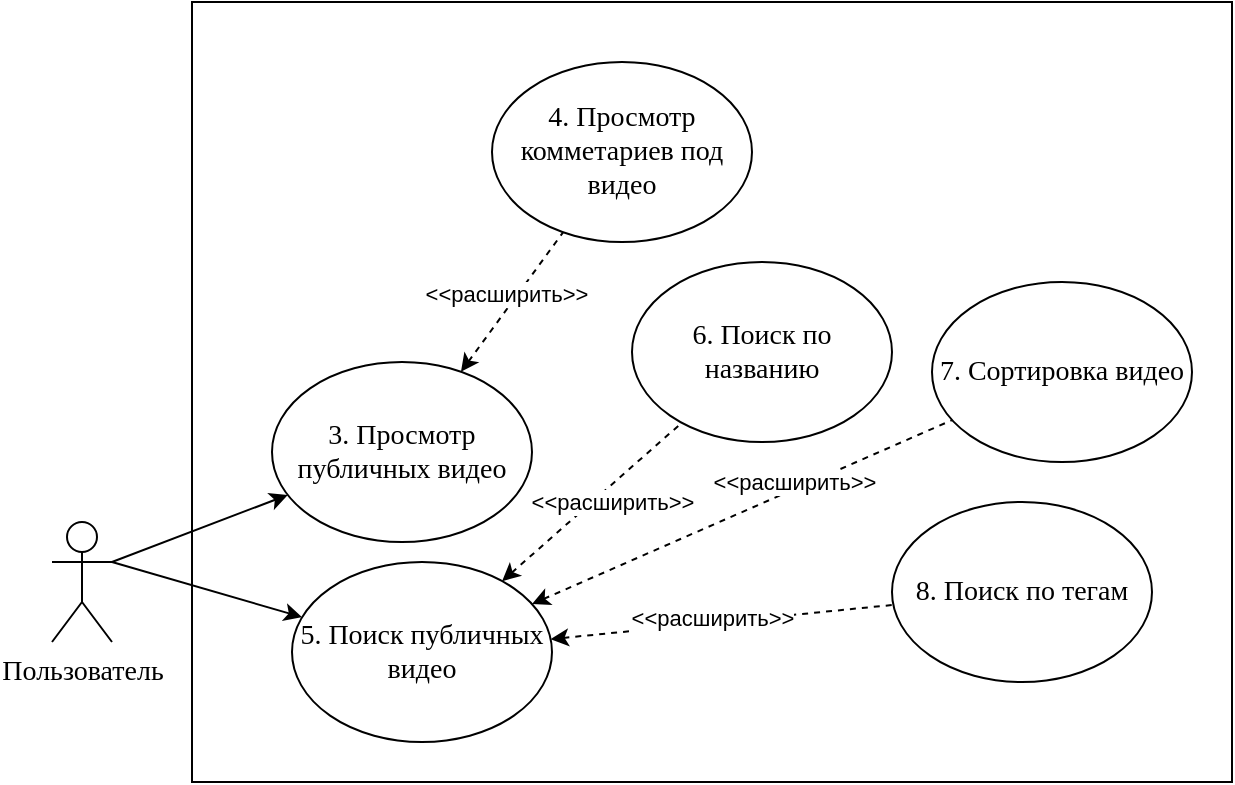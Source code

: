 <mxfile version="24.7.8">
  <diagram name="Страница — 1" id="E6bSnF_VHT4iEEO59rYy">
    <mxGraphModel dx="1000" dy="591" grid="1" gridSize="10" guides="1" tooltips="1" connect="1" arrows="1" fold="1" page="1" pageScale="1" pageWidth="827" pageHeight="1169" math="0" shadow="0">
      <root>
        <mxCell id="0" />
        <mxCell id="1" parent="0" />
        <mxCell id="m1uOOj59rF31rRHAzahm-8" value="" style="rounded=0;whiteSpace=wrap;html=1;" parent="1" vertex="1">
          <mxGeometry x="580" y="40" width="520" height="390" as="geometry" />
        </mxCell>
        <mxCell id="gjHrM2PTtC39Y9KLKscD-3" style="edgeStyle=none;shape=connector;rounded=0;orthogonalLoop=1;jettySize=auto;html=1;exitX=1;exitY=0.333;exitDx=0;exitDy=0;exitPerimeter=0;strokeColor=default;align=center;verticalAlign=middle;fontFamily=Helvetica;fontSize=11;fontColor=default;labelBackgroundColor=default;endArrow=classic;" parent="1" source="4aJVaFBn8uNp1Ig8Rj45-1" target="4aJVaFBn8uNp1Ig8Rj45-6" edge="1">
          <mxGeometry relative="1" as="geometry" />
        </mxCell>
        <mxCell id="gjHrM2PTtC39Y9KLKscD-4" style="edgeStyle=none;shape=connector;rounded=0;orthogonalLoop=1;jettySize=auto;html=1;exitX=1;exitY=0.333;exitDx=0;exitDy=0;exitPerimeter=0;strokeColor=default;align=center;verticalAlign=middle;fontFamily=Helvetica;fontSize=11;fontColor=default;labelBackgroundColor=default;endArrow=classic;" parent="1" source="4aJVaFBn8uNp1Ig8Rj45-1" target="4aJVaFBn8uNp1Ig8Rj45-7" edge="1">
          <mxGeometry relative="1" as="geometry" />
        </mxCell>
        <mxCell id="4aJVaFBn8uNp1Ig8Rj45-1" value="Пользователь" style="shape=umlActor;verticalLabelPosition=bottom;verticalAlign=top;html=1;outlineConnect=0;fontFamily=Times New Roman;fontSize=14;" parent="1" vertex="1">
          <mxGeometry x="510" y="300" width="30" height="60" as="geometry" />
        </mxCell>
        <mxCell id="m1uOOj59rF31rRHAzahm-50" style="edgeStyle=none;shape=connector;rounded=0;orthogonalLoop=1;jettySize=auto;html=1;dashed=1;strokeColor=default;align=center;verticalAlign=middle;fontFamily=Helvetica;fontSize=11;fontColor=default;labelBackgroundColor=default;startArrow=classic;startFill=1;endArrow=none;endFill=0;" parent="1" source="4aJVaFBn8uNp1Ig8Rj45-6" target="m1uOOj59rF31rRHAzahm-49" edge="1">
          <mxGeometry relative="1" as="geometry" />
        </mxCell>
        <mxCell id="m1uOOj59rF31rRHAzahm-81" value="&amp;lt;&amp;lt;расширить&amp;gt;&amp;gt;" style="edgeLabel;html=1;align=center;verticalAlign=middle;resizable=0;points=[];fontFamily=Helvetica;fontSize=11;fontColor=default;labelBackgroundColor=default;" parent="m1uOOj59rF31rRHAzahm-50" vertex="1" connectable="0">
          <mxGeometry x="0.027" y="5" relative="1" as="geometry">
            <mxPoint as="offset" />
          </mxGeometry>
        </mxCell>
        <mxCell id="4aJVaFBn8uNp1Ig8Rj45-6" value="3. Просмотр публичных видео" style="ellipse;whiteSpace=wrap;html=1;fontFamily=Times New Roman;fontSize=14;" parent="1" vertex="1">
          <mxGeometry x="620" y="220" width="130" height="90" as="geometry" />
        </mxCell>
        <mxCell id="m1uOOj59rF31rRHAzahm-11" style="edgeStyle=none;shape=connector;rounded=0;orthogonalLoop=1;jettySize=auto;html=1;dashed=1;strokeColor=default;align=center;verticalAlign=middle;fontFamily=Helvetica;fontSize=11;fontColor=default;labelBackgroundColor=default;startArrow=classic;startFill=1;endArrow=none;endFill=0;" parent="1" source="4aJVaFBn8uNp1Ig8Rj45-7" target="m1uOOj59rF31rRHAzahm-9" edge="1">
          <mxGeometry relative="1" as="geometry" />
        </mxCell>
        <mxCell id="m1uOOj59rF31rRHAzahm-80" value="&amp;lt;&amp;lt;расширить&amp;gt;&amp;gt;" style="edgeLabel;html=1;align=center;verticalAlign=middle;resizable=0;points=[];fontFamily=Helvetica;fontSize=11;fontColor=default;labelBackgroundColor=default;" parent="m1uOOj59rF31rRHAzahm-11" vertex="1" connectable="0">
          <mxGeometry x="-0.0" y="3" relative="1" as="geometry">
            <mxPoint x="12" y="2" as="offset" />
          </mxGeometry>
        </mxCell>
        <mxCell id="m1uOOj59rF31rRHAzahm-12" style="edgeStyle=none;shape=connector;rounded=0;orthogonalLoop=1;jettySize=auto;html=1;dashed=1;strokeColor=default;align=center;verticalAlign=middle;fontFamily=Helvetica;fontSize=11;fontColor=default;labelBackgroundColor=default;startArrow=classic;startFill=1;endArrow=none;endFill=0;" parent="1" source="4aJVaFBn8uNp1Ig8Rj45-7" target="m1uOOj59rF31rRHAzahm-10" edge="1">
          <mxGeometry relative="1" as="geometry" />
        </mxCell>
        <mxCell id="m1uOOj59rF31rRHAzahm-78" value="&amp;lt;&amp;lt;расширить&amp;gt;&amp;gt;" style="edgeLabel;html=1;align=center;verticalAlign=middle;resizable=0;points=[];fontFamily=Helvetica;fontSize=11;fontColor=default;labelBackgroundColor=default;" parent="m1uOOj59rF31rRHAzahm-12" vertex="1" connectable="0">
          <mxGeometry x="-0.059" y="3" relative="1" as="geometry">
            <mxPoint as="offset" />
          </mxGeometry>
        </mxCell>
        <mxCell id="m1uOOj59rF31rRHAzahm-14" style="edgeStyle=none;shape=connector;rounded=0;orthogonalLoop=1;jettySize=auto;html=1;dashed=1;strokeColor=default;align=center;verticalAlign=middle;fontFamily=Helvetica;fontSize=11;fontColor=default;labelBackgroundColor=default;startArrow=classic;startFill=1;endArrow=none;endFill=0;" parent="1" source="4aJVaFBn8uNp1Ig8Rj45-7" target="m1uOOj59rF31rRHAzahm-13" edge="1">
          <mxGeometry relative="1" as="geometry" />
        </mxCell>
        <mxCell id="m1uOOj59rF31rRHAzahm-79" value="&amp;lt;&amp;lt;расширить&amp;gt;&amp;gt;" style="edgeLabel;html=1;align=center;verticalAlign=middle;resizable=0;points=[];fontFamily=Helvetica;fontSize=11;fontColor=default;labelBackgroundColor=default;" parent="m1uOOj59rF31rRHAzahm-14" vertex="1" connectable="0">
          <mxGeometry x="-0.012" y="3" relative="1" as="geometry">
            <mxPoint x="28" y="-13" as="offset" />
          </mxGeometry>
        </mxCell>
        <mxCell id="4aJVaFBn8uNp1Ig8Rj45-7" value="5. Поиск публичных видео" style="ellipse;whiteSpace=wrap;html=1;fontFamily=Times New Roman;fontSize=14;" parent="1" vertex="1">
          <mxGeometry x="630" y="320" width="130" height="90" as="geometry" />
        </mxCell>
        <mxCell id="m1uOOj59rF31rRHAzahm-9" value="6. Поиск по названию" style="ellipse;whiteSpace=wrap;html=1;fontFamily=Times New Roman;fontSize=14;" parent="1" vertex="1">
          <mxGeometry x="800" y="170" width="130" height="90" as="geometry" />
        </mxCell>
        <mxCell id="m1uOOj59rF31rRHAzahm-10" value="8. Поиск по тегам" style="ellipse;whiteSpace=wrap;html=1;fontFamily=Times New Roman;fontSize=14;" parent="1" vertex="1">
          <mxGeometry x="930" y="290" width="130" height="90" as="geometry" />
        </mxCell>
        <mxCell id="m1uOOj59rF31rRHAzahm-13" value="7. Сортировка видео" style="ellipse;whiteSpace=wrap;html=1;fontFamily=Times New Roman;fontSize=14;" parent="1" vertex="1">
          <mxGeometry x="950" y="180" width="130" height="90" as="geometry" />
        </mxCell>
        <mxCell id="m1uOOj59rF31rRHAzahm-49" value="4. Просмотр комметариев под видео" style="ellipse;whiteSpace=wrap;html=1;fontFamily=Times New Roman;fontSize=14;" parent="1" vertex="1">
          <mxGeometry x="730" y="70" width="130" height="90" as="geometry" />
        </mxCell>
      </root>
    </mxGraphModel>
  </diagram>
</mxfile>
